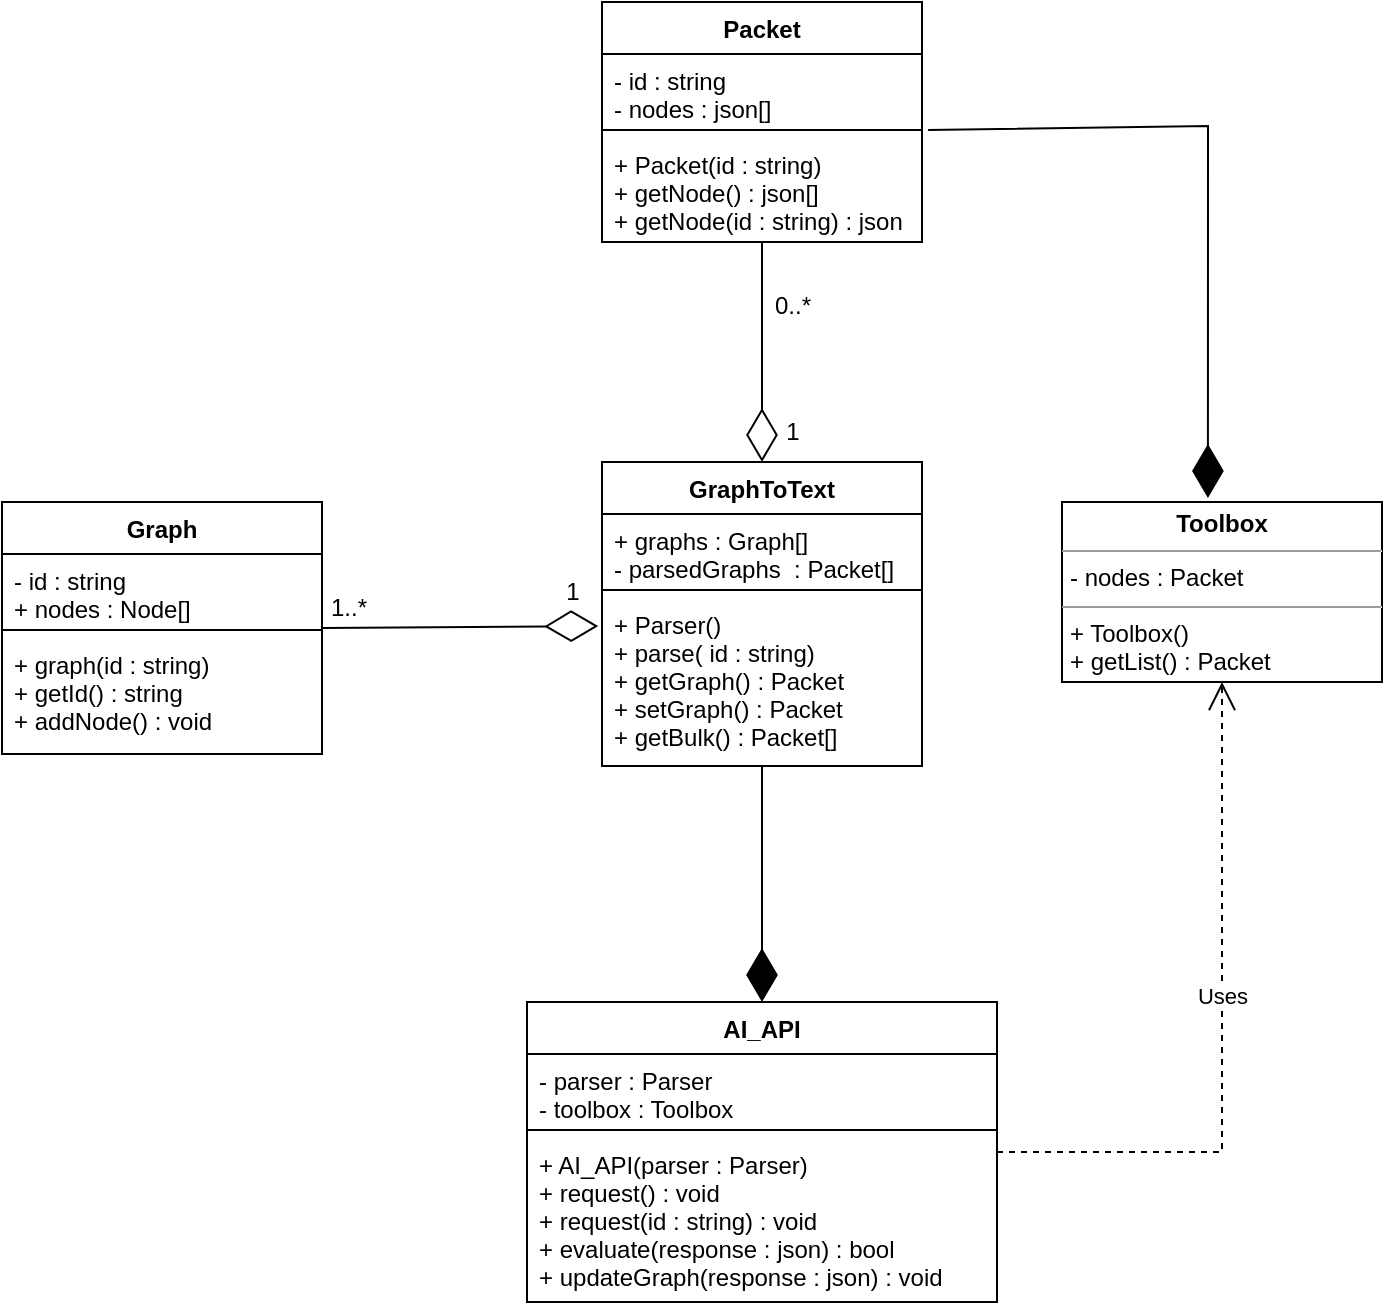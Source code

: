 <mxfile version="21.3.2" type="google">
  <diagram id="C5RBs43oDa-KdzZeNtuy" name="Page-1">
    <mxGraphModel grid="1" page="1" gridSize="10" guides="1" tooltips="1" connect="1" arrows="1" fold="1" pageScale="1" pageWidth="827" pageHeight="1169" math="0" shadow="0">
      <root>
        <mxCell id="WIyWlLk6GJQsqaUBKTNV-0" />
        <mxCell id="WIyWlLk6GJQsqaUBKTNV-1" parent="WIyWlLk6GJQsqaUBKTNV-0" />
        <mxCell id="zkfFHV4jXpPFQw0GAbJ--0" value="Graph" style="swimlane;fontStyle=1;align=center;verticalAlign=top;childLayout=stackLayout;horizontal=1;startSize=26;horizontalStack=0;resizeParent=1;resizeLast=0;collapsible=1;marginBottom=0;rounded=0;shadow=0;strokeWidth=1;" vertex="1" parent="WIyWlLk6GJQsqaUBKTNV-1">
          <mxGeometry x="50" y="220" width="160" height="126" as="geometry">
            <mxRectangle x="230" y="140" width="160" height="26" as="alternateBounds" />
          </mxGeometry>
        </mxCell>
        <mxCell id="zkfFHV4jXpPFQw0GAbJ--1" value="- id : string&#xa;+ nodes : Node[]" style="text;align=left;verticalAlign=top;spacingLeft=4;spacingRight=4;overflow=hidden;rotatable=0;points=[[0,0.5],[1,0.5]];portConstraint=eastwest;" vertex="1" parent="zkfFHV4jXpPFQw0GAbJ--0">
          <mxGeometry y="26" width="160" height="34" as="geometry" />
        </mxCell>
        <mxCell id="zkfFHV4jXpPFQw0GAbJ--4" value="" style="line;html=1;strokeWidth=1;align=left;verticalAlign=middle;spacingTop=-1;spacingLeft=3;spacingRight=3;rotatable=0;labelPosition=right;points=[];portConstraint=eastwest;" vertex="1" parent="zkfFHV4jXpPFQw0GAbJ--0">
          <mxGeometry y="60" width="160" height="8" as="geometry" />
        </mxCell>
        <mxCell id="zkfFHV4jXpPFQw0GAbJ--5" value="+ graph(id : string)&#xa;+ getId() : string&#xa;+ addNode() : void&#xa;" style="text;align=left;verticalAlign=top;spacingLeft=4;spacingRight=4;overflow=hidden;rotatable=0;points=[[0,0.5],[1,0.5]];portConstraint=eastwest;" vertex="1" parent="zkfFHV4jXpPFQw0GAbJ--0">
          <mxGeometry y="68" width="160" height="58" as="geometry" />
        </mxCell>
        <mxCell id="zkfFHV4jXpPFQw0GAbJ--17" value="GraphToText" style="swimlane;fontStyle=1;align=center;verticalAlign=top;childLayout=stackLayout;horizontal=1;startSize=26;horizontalStack=0;resizeParent=1;resizeLast=0;collapsible=1;marginBottom=0;rounded=0;shadow=0;strokeWidth=1;" vertex="1" parent="WIyWlLk6GJQsqaUBKTNV-1">
          <mxGeometry x="350" y="200" width="160" height="152" as="geometry">
            <mxRectangle x="550" y="140" width="160" height="26" as="alternateBounds" />
          </mxGeometry>
        </mxCell>
        <mxCell id="zkfFHV4jXpPFQw0GAbJ--21" value="+ graphs : Graph[]&#xa;- parsedGraphs  : Packet[]" style="text;align=left;verticalAlign=top;spacingLeft=4;spacingRight=4;overflow=hidden;rotatable=0;points=[[0,0.5],[1,0.5]];portConstraint=eastwest;rounded=0;shadow=0;html=0;" vertex="1" parent="zkfFHV4jXpPFQw0GAbJ--17">
          <mxGeometry y="26" width="160" height="34" as="geometry" />
        </mxCell>
        <mxCell id="zkfFHV4jXpPFQw0GAbJ--23" value="" style="line;html=1;strokeWidth=1;align=left;verticalAlign=middle;spacingTop=-1;spacingLeft=3;spacingRight=3;rotatable=0;labelPosition=right;points=[];portConstraint=eastwest;" vertex="1" parent="zkfFHV4jXpPFQw0GAbJ--17">
          <mxGeometry y="60" width="160" height="8" as="geometry" />
        </mxCell>
        <mxCell id="zkfFHV4jXpPFQw0GAbJ--24" value="+ Parser()&#xa;+ parse( id : string)&#xa;+ getGraph() : Packet&#xa;+ setGraph() : Packet&#xa;+ getBulk() : Packet[]&#xa;&#xa;&#xa;" style="text;align=left;verticalAlign=top;spacingLeft=4;spacingRight=4;overflow=hidden;rotatable=0;points=[[0,0.5],[1,0.5]];portConstraint=eastwest;" vertex="1" parent="zkfFHV4jXpPFQw0GAbJ--17">
          <mxGeometry y="68" width="160" height="84" as="geometry" />
        </mxCell>
        <mxCell id="PFBr1apUj2LfcOCISeYG-2" value="" style="endArrow=diamondThin;endFill=0;endSize=24;html=1;rounded=0;entryX=-0.012;entryY=1.154;entryDx=0;entryDy=0;entryPerimeter=0;exitX=1;exitY=0.5;exitDx=0;exitDy=0;" edge="1" parent="WIyWlLk6GJQsqaUBKTNV-1" source="zkfFHV4jXpPFQw0GAbJ--0">
          <mxGeometry width="160" relative="1" as="geometry">
            <mxPoint x="310" y="160" as="sourcePoint" />
            <mxPoint x="348.08" y="282.004" as="targetPoint" />
          </mxGeometry>
        </mxCell>
        <mxCell id="PFBr1apUj2LfcOCISeYG-3" value="1..*" style="text;html=1;align=center;verticalAlign=middle;resizable=0;points=[];autosize=1;strokeColor=none;fillColor=none;" vertex="1" parent="WIyWlLk6GJQsqaUBKTNV-1">
          <mxGeometry x="203" y="258" width="40" height="30" as="geometry" />
        </mxCell>
        <mxCell id="PFBr1apUj2LfcOCISeYG-4" value="1" style="text;html=1;align=center;verticalAlign=middle;resizable=0;points=[];autosize=1;strokeColor=none;fillColor=none;" vertex="1" parent="WIyWlLk6GJQsqaUBKTNV-1">
          <mxGeometry x="320" y="250" width="30" height="30" as="geometry" />
        </mxCell>
        <mxCell id="PFBr1apUj2LfcOCISeYG-5" value="Packet" style="swimlane;fontStyle=1;align=center;verticalAlign=top;childLayout=stackLayout;horizontal=1;startSize=26;horizontalStack=0;resizeParent=1;resizeLast=0;collapsible=1;marginBottom=0;rounded=0;shadow=0;strokeWidth=1;" vertex="1" parent="WIyWlLk6GJQsqaUBKTNV-1">
          <mxGeometry x="350" y="-30" width="160" height="120" as="geometry">
            <mxRectangle x="550" y="140" width="160" height="26" as="alternateBounds" />
          </mxGeometry>
        </mxCell>
        <mxCell id="PFBr1apUj2LfcOCISeYG-6" value="- id : string&#xa;- nodes : json[]" style="text;align=left;verticalAlign=top;spacingLeft=4;spacingRight=4;overflow=hidden;rotatable=0;points=[[0,0.5],[1,0.5]];portConstraint=eastwest;rounded=0;shadow=0;html=0;" vertex="1" parent="PFBr1apUj2LfcOCISeYG-5">
          <mxGeometry y="26" width="160" height="34" as="geometry" />
        </mxCell>
        <mxCell id="PFBr1apUj2LfcOCISeYG-8" value="" style="line;html=1;strokeWidth=1;align=left;verticalAlign=middle;spacingTop=-1;spacingLeft=3;spacingRight=3;rotatable=0;labelPosition=right;points=[];portConstraint=eastwest;" vertex="1" parent="PFBr1apUj2LfcOCISeYG-5">
          <mxGeometry y="60" width="160" height="8" as="geometry" />
        </mxCell>
        <mxCell id="PFBr1apUj2LfcOCISeYG-9" value="+ Packet(id : string)&#xa;+ getNode() : json[]&#xa;+ getNode(id : string) : json" style="text;align=left;verticalAlign=top;spacingLeft=4;spacingRight=4;overflow=hidden;rotatable=0;points=[[0,0.5],[1,0.5]];portConstraint=eastwest;" vertex="1" parent="PFBr1apUj2LfcOCISeYG-5">
          <mxGeometry y="68" width="160" height="52" as="geometry" />
        </mxCell>
        <mxCell id="PFBr1apUj2LfcOCISeYG-11" value="" style="endArrow=diamondThin;endFill=0;endSize=24;html=1;rounded=0;entryX=0.5;entryY=0;entryDx=0;entryDy=0;exitX=0.5;exitY=1;exitDx=0;exitDy=0;" edge="1" parent="WIyWlLk6GJQsqaUBKTNV-1" source="PFBr1apUj2LfcOCISeYG-5" target="zkfFHV4jXpPFQw0GAbJ--17">
          <mxGeometry width="160" relative="1" as="geometry">
            <mxPoint x="430" y="110" as="sourcePoint" />
            <mxPoint x="328" y="52" as="targetPoint" />
            <Array as="points">
              <mxPoint x="430" y="150" />
            </Array>
          </mxGeometry>
        </mxCell>
        <mxCell id="PFBr1apUj2LfcOCISeYG-12" value="1" style="text;html=1;align=center;verticalAlign=middle;resizable=0;points=[];autosize=1;strokeColor=none;fillColor=none;" vertex="1" parent="WIyWlLk6GJQsqaUBKTNV-1">
          <mxGeometry x="430" y="170" width="30" height="30" as="geometry" />
        </mxCell>
        <mxCell id="PFBr1apUj2LfcOCISeYG-13" value="0..*" style="text;html=1;align=center;verticalAlign=middle;resizable=0;points=[];autosize=1;strokeColor=none;fillColor=none;" vertex="1" parent="WIyWlLk6GJQsqaUBKTNV-1">
          <mxGeometry x="425" y="107" width="40" height="30" as="geometry" />
        </mxCell>
        <mxCell id="PFBr1apUj2LfcOCISeYG-14" value="AI_API" style="swimlane;fontStyle=1;align=center;verticalAlign=top;childLayout=stackLayout;horizontal=1;startSize=26;horizontalStack=0;resizeParent=1;resizeLast=0;collapsible=1;marginBottom=0;rounded=0;shadow=0;strokeWidth=1;" vertex="1" parent="WIyWlLk6GJQsqaUBKTNV-1">
          <mxGeometry x="312.5" y="470" width="235" height="150" as="geometry">
            <mxRectangle x="550" y="140" width="160" height="26" as="alternateBounds" />
          </mxGeometry>
        </mxCell>
        <mxCell id="PFBr1apUj2LfcOCISeYG-16" value="- parser : Parser&#xa;- toolbox : Toolbox&#xa;" style="text;align=left;verticalAlign=top;spacingLeft=4;spacingRight=4;overflow=hidden;rotatable=0;points=[[0,0.5],[1,0.5]];portConstraint=eastwest;rounded=0;shadow=0;html=0;" vertex="1" parent="PFBr1apUj2LfcOCISeYG-14">
          <mxGeometry y="26" width="235" height="34" as="geometry" />
        </mxCell>
        <mxCell id="PFBr1apUj2LfcOCISeYG-17" value="" style="line;html=1;strokeWidth=1;align=left;verticalAlign=middle;spacingTop=-1;spacingLeft=3;spacingRight=3;rotatable=0;labelPosition=right;points=[];portConstraint=eastwest;" vertex="1" parent="PFBr1apUj2LfcOCISeYG-14">
          <mxGeometry y="60" width="235" height="8" as="geometry" />
        </mxCell>
        <mxCell id="PFBr1apUj2LfcOCISeYG-18" value="+ AI_API(parser : Parser)&#xa;+ request() : void&#xa;+ request(id : string) : void&#xa;+ evaluate(response : json) : bool&#xa;+ updateGraph(response : json) : void&#xa; &#xa;&#xa;&#xa;&#xa;&#xa;" style="text;align=left;verticalAlign=top;spacingLeft=4;spacingRight=4;overflow=hidden;rotatable=0;points=[[0,0.5],[1,0.5]];portConstraint=eastwest;" vertex="1" parent="PFBr1apUj2LfcOCISeYG-14">
          <mxGeometry y="68" width="235" height="82" as="geometry" />
        </mxCell>
        <mxCell id="PFBr1apUj2LfcOCISeYG-22" value="&lt;p style=&quot;margin:0px;margin-top:4px;text-align:center;&quot;&gt;&lt;b&gt;Toolbox&lt;/b&gt;&lt;br&gt;&lt;/p&gt;&lt;hr size=&quot;1&quot;&gt;&lt;p style=&quot;margin:0px;margin-left:4px;&quot;&gt;- nodes : Packet&lt;br&gt;&lt;/p&gt;&lt;hr size=&quot;1&quot;&gt;&lt;p style=&quot;margin:0px;margin-left:4px;&quot;&gt;+ Toolbox()&lt;/p&gt;&lt;p style=&quot;margin:0px;margin-left:4px;&quot;&gt;+ getList() : Packet&lt;br&gt;&lt;/p&gt;" style="verticalAlign=top;align=left;overflow=fill;fontSize=12;fontFamily=Helvetica;html=1;whiteSpace=wrap;" vertex="1" parent="WIyWlLk6GJQsqaUBKTNV-1">
          <mxGeometry x="580" y="220" width="160" height="90" as="geometry" />
        </mxCell>
        <mxCell id="PFBr1apUj2LfcOCISeYG-23" value="Uses" style="endArrow=open;endSize=12;dashed=1;html=1;rounded=0;entryX=0.5;entryY=1;entryDx=0;entryDy=0;exitX=1;exitY=0.5;exitDx=0;exitDy=0;" edge="1" parent="WIyWlLk6GJQsqaUBKTNV-1" source="PFBr1apUj2LfcOCISeYG-14" target="PFBr1apUj2LfcOCISeYG-22">
          <mxGeometry x="0.099" width="160" relative="1" as="geometry">
            <mxPoint x="700" y="420" as="sourcePoint" />
            <mxPoint x="860" y="420" as="targetPoint" />
            <Array as="points">
              <mxPoint x="660" y="545" />
            </Array>
            <mxPoint as="offset" />
          </mxGeometry>
        </mxCell>
        <mxCell id="PFBr1apUj2LfcOCISeYG-24" value="" style="endArrow=diamondThin;endFill=1;endSize=24;html=1;rounded=0;entryX=0.456;entryY=-0.022;entryDx=0;entryDy=0;entryPerimeter=0;exitX=1.019;exitY=1.118;exitDx=0;exitDy=0;exitPerimeter=0;" edge="1" parent="WIyWlLk6GJQsqaUBKTNV-1" source="PFBr1apUj2LfcOCISeYG-6" target="PFBr1apUj2LfcOCISeYG-22">
          <mxGeometry width="160" relative="1" as="geometry">
            <mxPoint x="510" y="32" as="sourcePoint" />
            <mxPoint x="640" y="100" as="targetPoint" />
            <Array as="points">
              <mxPoint x="653" y="32" />
            </Array>
          </mxGeometry>
        </mxCell>
        <mxCell id="PFBr1apUj2LfcOCISeYG-25" value="" style="endArrow=diamondThin;endFill=1;endSize=24;html=1;rounded=0;exitX=0.5;exitY=1;exitDx=0;exitDy=0;" edge="1" parent="WIyWlLk6GJQsqaUBKTNV-1" source="zkfFHV4jXpPFQw0GAbJ--17" target="PFBr1apUj2LfcOCISeYG-14">
          <mxGeometry width="160" relative="1" as="geometry">
            <mxPoint x="430" y="470" as="sourcePoint" />
            <mxPoint x="480" y="420" as="targetPoint" />
          </mxGeometry>
        </mxCell>
      </root>
    </mxGraphModel>
  </diagram>
</mxfile>
